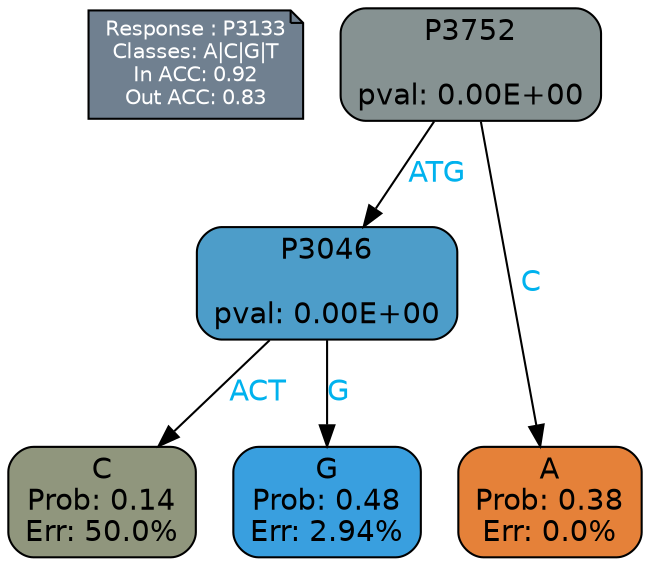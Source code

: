 digraph Tree {
node [shape=box, style="filled, rounded", color="black", fontname=helvetica] ;
graph [ranksep=equally, splines=polylines, bgcolor=transparent, dpi=600] ;
edge [fontname=helvetica] ;
LEGEND [label="Response : P3133
Classes: A|C|G|T
In ACC: 0.92
Out ACC: 0.83
",shape=note,align=left,style=filled,fillcolor="slategray",fontcolor="white",fontsize=10];1 [label="P3752

pval: 0.00E+00", fillcolor="#869292"] ;
2 [label="P3046

pval: 0.00E+00", fillcolor="#4d9dc9"] ;
3 [label="C
Prob: 0.14
Err: 50.0%", fillcolor="#90967d"] ;
4 [label="G
Prob: 0.48
Err: 2.94%", fillcolor="#399fdf"] ;
5 [label="A
Prob: 0.38
Err: 0.0%", fillcolor="#e58139"] ;
1 -> 2 [label="ATG",fontcolor=deepskyblue2] ;
1 -> 5 [label="C",fontcolor=deepskyblue2] ;
2 -> 3 [label="ACT",fontcolor=deepskyblue2] ;
2 -> 4 [label="G",fontcolor=deepskyblue2] ;
{rank = same; 3;4;5;}{rank = same; LEGEND;1;}}